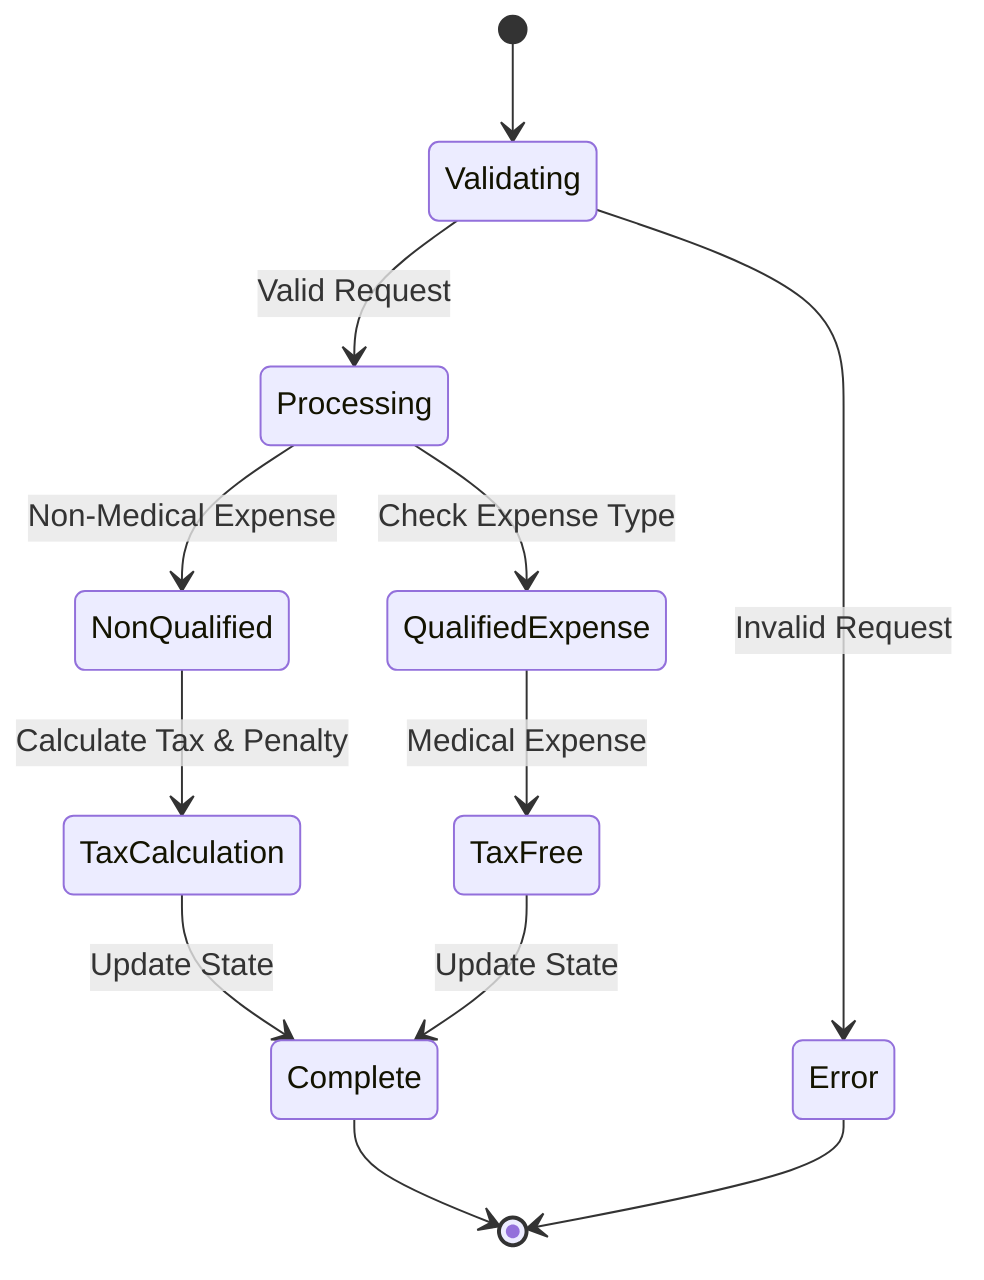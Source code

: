 stateDiagram-v2
    [*] --> Validating
    Validating --> Processing : Valid Request
    Validating --> Error : Invalid Request
    Processing --> QualifiedExpense : Check Expense Type
    Processing --> NonQualified : Non-Medical Expense
    QualifiedExpense --> TaxFree : Medical Expense
    NonQualified --> TaxCalculation : Calculate Tax & Penalty
    TaxCalculation --> Complete : Update State
    TaxFree --> Complete : Update State
    Complete --> [*]
    Error --> [*]